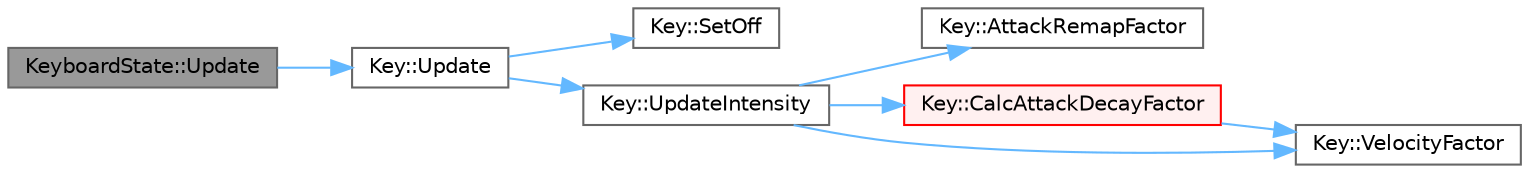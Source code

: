digraph "KeyboardState::Update"
{
 // LATEX_PDF_SIZE
  bgcolor="transparent";
  edge [fontname=Helvetica,fontsize=10,labelfontname=Helvetica,labelfontsize=10];
  node [fontname=Helvetica,fontsize=10,shape=box,height=0.2,width=0.4];
  rankdir="LR";
  Node1 [id="Node000001",label="KeyboardState::Update",height=0.2,width=0.4,color="gray40", fillcolor="grey60", style="filled", fontcolor="black",tooltip=" "];
  Node1 -> Node2 [id="edge1_Node000001_Node000002",color="steelblue1",style="solid",tooltip=" "];
  Node2 [id="Node000002",label="Key::Update",height=0.2,width=0.4,color="grey40", fillcolor="white", style="filled",URL="$db/d42/struct_key.html#ac841a3966fde8cd5df0eafa0bdcf0cca",tooltip=" "];
  Node2 -> Node3 [id="edge2_Node000002_Node000003",color="steelblue1",style="solid",tooltip=" "];
  Node3 [id="Node000003",label="Key::SetOff",height=0.2,width=0.4,color="grey40", fillcolor="white", style="filled",URL="$db/d42/struct_key.html#a03534d492ab55aa8e9c24165e76b4356",tooltip=" "];
  Node2 -> Node4 [id="edge3_Node000002_Node000004",color="steelblue1",style="solid",tooltip=" "];
  Node4 [id="Node000004",label="Key::UpdateIntensity",height=0.2,width=0.4,color="grey40", fillcolor="white", style="filled",URL="$db/d42/struct_key.html#af13ad91740bfcfc76380b4684a2668c1",tooltip=" "];
  Node4 -> Node5 [id="edge4_Node000004_Node000005",color="steelblue1",style="solid",tooltip=" "];
  Node5 [id="Node000005",label="Key::AttackRemapFactor",height=0.2,width=0.4,color="grey40", fillcolor="white", style="filled",URL="$db/d42/struct_key.html#a7f137c239dd54c73259f0df8731b5164",tooltip=" "];
  Node4 -> Node6 [id="edge5_Node000004_Node000006",color="steelblue1",style="solid",tooltip=" "];
  Node6 [id="Node000006",label="Key::CalcAttackDecayFactor",height=0.2,width=0.4,color="red", fillcolor="#FFF0F0", style="filled",URL="$db/d42/struct_key.html#abbe629a5358df091d6202309e8327b23",tooltip=" "];
  Node6 -> Node13 [id="edge6_Node000006_Node000013",color="steelblue1",style="solid",tooltip=" "];
  Node13 [id="Node000013",label="Key::VelocityFactor",height=0.2,width=0.4,color="grey40", fillcolor="white", style="filled",URL="$db/d42/struct_key.html#ad1ebc123a10761ef1d1273e4afa30f61",tooltip=" "];
  Node4 -> Node13 [id="edge7_Node000004_Node000013",color="steelblue1",style="solid",tooltip=" "];
}
